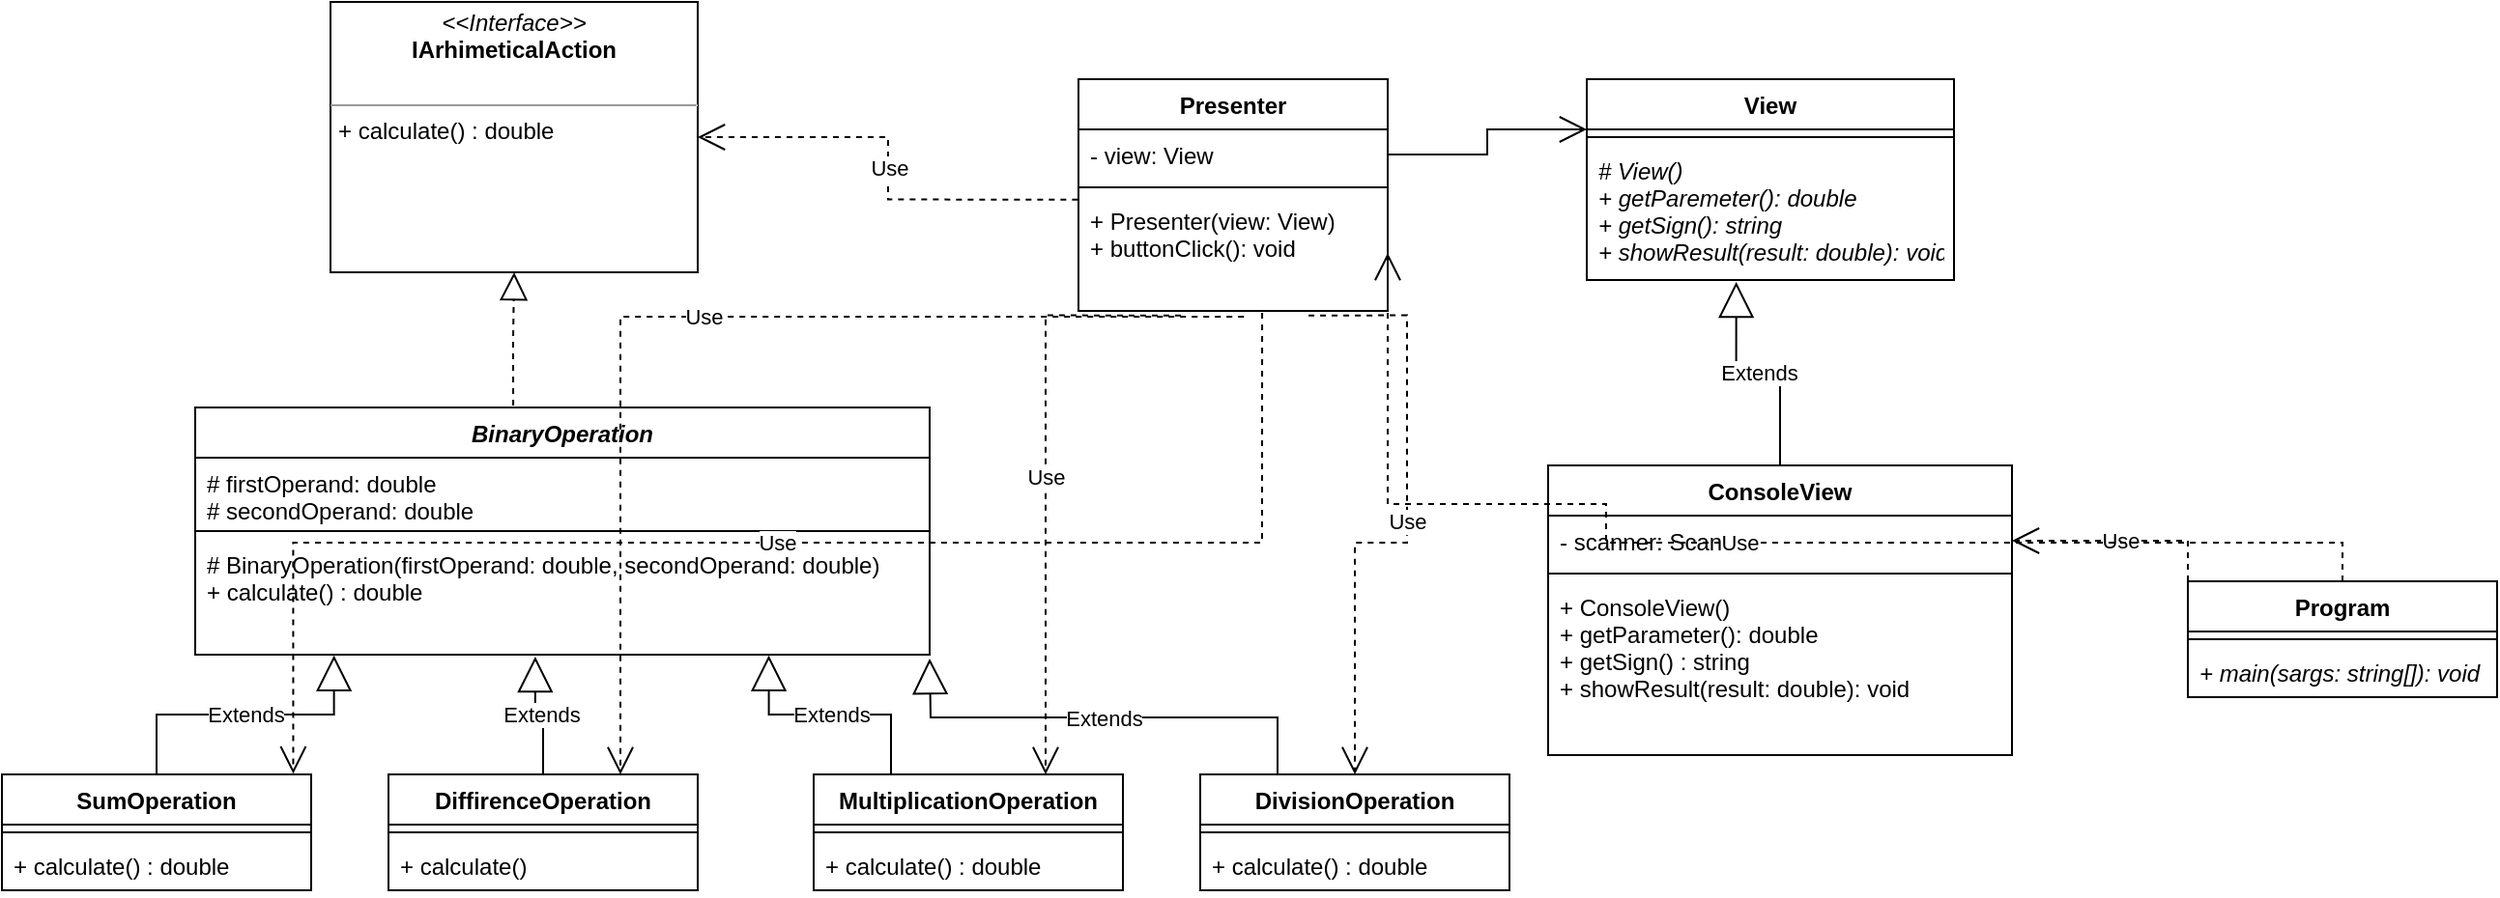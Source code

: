 <mxfile version="15.4.0" type="device"><diagram id="bpP36WZXFNj5ay7p5PE4" name="Страница 1"><mxGraphModel dx="768" dy="474" grid="1" gridSize="10" guides="1" tooltips="1" connect="1" arrows="1" fold="1" page="1" pageScale="1" pageWidth="827" pageHeight="1169" math="0" shadow="0"><root><mxCell id="0"/><mxCell id="1" parent="0"/><mxCell id="VylZvCfMLrODATFCSqQP-1" value="&lt;p style=&quot;margin: 0px ; margin-top: 4px ; text-align: center&quot;&gt;&lt;i&gt;&amp;lt;&amp;lt;Interface&amp;gt;&amp;gt;&lt;/i&gt;&lt;br&gt;&lt;b&gt;IArhimeticalAction&lt;/b&gt;&lt;/p&gt;&lt;p style=&quot;margin: 0px ; margin-left: 4px&quot;&gt;&lt;br&gt;&lt;/p&gt;&lt;hr size=&quot;1&quot;&gt;&lt;p style=&quot;margin: 0px ; margin-left: 4px&quot;&gt;+ calculate() : double&lt;/p&gt;" style="verticalAlign=top;align=left;overflow=fill;fontSize=12;fontFamily=Helvetica;html=1;" vertex="1" parent="1"><mxGeometry x="280" y="110" width="190" height="140" as="geometry"/></mxCell><mxCell id="VylZvCfMLrODATFCSqQP-2" value="BinaryOperation" style="swimlane;fontStyle=3;align=center;verticalAlign=top;childLayout=stackLayout;horizontal=1;startSize=26;horizontalStack=0;resizeParent=1;resizeParentMax=0;resizeLast=0;collapsible=1;marginBottom=0;" vertex="1" parent="1"><mxGeometry x="210" y="320" width="380" height="128" as="geometry"/></mxCell><mxCell id="VylZvCfMLrODATFCSqQP-3" value="# firstOperand: double&#10;# secondOperand: double" style="text;strokeColor=none;fillColor=none;align=left;verticalAlign=top;spacingLeft=4;spacingRight=4;overflow=hidden;rotatable=0;points=[[0,0.5],[1,0.5]];portConstraint=eastwest;" vertex="1" parent="VylZvCfMLrODATFCSqQP-2"><mxGeometry y="26" width="380" height="34" as="geometry"/></mxCell><mxCell id="VylZvCfMLrODATFCSqQP-4" value="" style="line;strokeWidth=1;fillColor=none;align=left;verticalAlign=middle;spacingTop=-1;spacingLeft=3;spacingRight=3;rotatable=0;labelPosition=right;points=[];portConstraint=eastwest;" vertex="1" parent="VylZvCfMLrODATFCSqQP-2"><mxGeometry y="60" width="380" height="8" as="geometry"/></mxCell><mxCell id="VylZvCfMLrODATFCSqQP-5" value="# BinaryOperation(firstOperand: double, secondOperand: double)&#10;+ calculate() : double&#10;" style="text;strokeColor=none;fillColor=none;align=left;verticalAlign=top;spacingLeft=4;spacingRight=4;overflow=hidden;rotatable=0;points=[[0,0.5],[1,0.5]];portConstraint=eastwest;" vertex="1" parent="VylZvCfMLrODATFCSqQP-2"><mxGeometry y="68" width="380" height="60" as="geometry"/></mxCell><mxCell id="VylZvCfMLrODATFCSqQP-6" value="" style="endArrow=block;dashed=1;endFill=0;endSize=12;html=1;rounded=0;edgeStyle=orthogonalEdgeStyle;entryX=0.5;entryY=1;entryDx=0;entryDy=0;exitX=0.433;exitY=-0.008;exitDx=0;exitDy=0;exitPerimeter=0;" edge="1" parent="1" source="VylZvCfMLrODATFCSqQP-2" target="VylZvCfMLrODATFCSqQP-1"><mxGeometry width="160" relative="1" as="geometry"><mxPoint x="280" y="350" as="sourcePoint"/><mxPoint x="440" y="350" as="targetPoint"/></mxGeometry></mxCell><mxCell id="VylZvCfMLrODATFCSqQP-7" value="SumOperation" style="swimlane;fontStyle=1;align=center;verticalAlign=top;childLayout=stackLayout;horizontal=1;startSize=26;horizontalStack=0;resizeParent=1;resizeParentMax=0;resizeLast=0;collapsible=1;marginBottom=0;" vertex="1" parent="1"><mxGeometry x="110" y="510" width="160" height="60" as="geometry"/></mxCell><mxCell id="VylZvCfMLrODATFCSqQP-9" value="" style="line;strokeWidth=1;fillColor=none;align=left;verticalAlign=middle;spacingTop=-1;spacingLeft=3;spacingRight=3;rotatable=0;labelPosition=right;points=[];portConstraint=eastwest;" vertex="1" parent="VylZvCfMLrODATFCSqQP-7"><mxGeometry y="26" width="160" height="8" as="geometry"/></mxCell><mxCell id="VylZvCfMLrODATFCSqQP-10" value="+ calculate() : double" style="text;strokeColor=none;fillColor=none;align=left;verticalAlign=top;spacingLeft=4;spacingRight=4;overflow=hidden;rotatable=0;points=[[0,0.5],[1,0.5]];portConstraint=eastwest;" vertex="1" parent="VylZvCfMLrODATFCSqQP-7"><mxGeometry y="34" width="160" height="26" as="geometry"/></mxCell><mxCell id="VylZvCfMLrODATFCSqQP-11" value="DiffirenceOperation" style="swimlane;fontStyle=1;align=center;verticalAlign=top;childLayout=stackLayout;horizontal=1;startSize=26;horizontalStack=0;resizeParent=1;resizeParentMax=0;resizeLast=0;collapsible=1;marginBottom=0;" vertex="1" parent="1"><mxGeometry x="310" y="510" width="160" height="60" as="geometry"/></mxCell><mxCell id="VylZvCfMLrODATFCSqQP-13" value="" style="line;strokeWidth=1;fillColor=none;align=left;verticalAlign=middle;spacingTop=-1;spacingLeft=3;spacingRight=3;rotatable=0;labelPosition=right;points=[];portConstraint=eastwest;" vertex="1" parent="VylZvCfMLrODATFCSqQP-11"><mxGeometry y="26" width="160" height="8" as="geometry"/></mxCell><mxCell id="VylZvCfMLrODATFCSqQP-14" value="+ calculate()" style="text;strokeColor=none;fillColor=none;align=left;verticalAlign=top;spacingLeft=4;spacingRight=4;overflow=hidden;rotatable=0;points=[[0,0.5],[1,0.5]];portConstraint=eastwest;" vertex="1" parent="VylZvCfMLrODATFCSqQP-11"><mxGeometry y="34" width="160" height="26" as="geometry"/></mxCell><mxCell id="VylZvCfMLrODATFCSqQP-15" value="MultiplicationOperation" style="swimlane;fontStyle=1;align=center;verticalAlign=top;childLayout=stackLayout;horizontal=1;startSize=26;horizontalStack=0;resizeParent=1;resizeParentMax=0;resizeLast=0;collapsible=1;marginBottom=0;" vertex="1" parent="1"><mxGeometry x="530" y="510" width="160" height="60" as="geometry"/></mxCell><mxCell id="VylZvCfMLrODATFCSqQP-17" value="" style="line;strokeWidth=1;fillColor=none;align=left;verticalAlign=middle;spacingTop=-1;spacingLeft=3;spacingRight=3;rotatable=0;labelPosition=right;points=[];portConstraint=eastwest;" vertex="1" parent="VylZvCfMLrODATFCSqQP-15"><mxGeometry y="26" width="160" height="8" as="geometry"/></mxCell><mxCell id="VylZvCfMLrODATFCSqQP-18" value="+ calculate() : double" style="text;strokeColor=none;fillColor=none;align=left;verticalAlign=top;spacingLeft=4;spacingRight=4;overflow=hidden;rotatable=0;points=[[0,0.5],[1,0.5]];portConstraint=eastwest;" vertex="1" parent="VylZvCfMLrODATFCSqQP-15"><mxGeometry y="34" width="160" height="26" as="geometry"/></mxCell><mxCell id="VylZvCfMLrODATFCSqQP-19" value="DivisionOperation" style="swimlane;fontStyle=1;align=center;verticalAlign=top;childLayout=stackLayout;horizontal=1;startSize=26;horizontalStack=0;resizeParent=1;resizeParentMax=0;resizeLast=0;collapsible=1;marginBottom=0;" vertex="1" parent="1"><mxGeometry x="730" y="510" width="160" height="60" as="geometry"/></mxCell><mxCell id="VylZvCfMLrODATFCSqQP-21" value="" style="line;strokeWidth=1;fillColor=none;align=left;verticalAlign=middle;spacingTop=-1;spacingLeft=3;spacingRight=3;rotatable=0;labelPosition=right;points=[];portConstraint=eastwest;" vertex="1" parent="VylZvCfMLrODATFCSqQP-19"><mxGeometry y="26" width="160" height="8" as="geometry"/></mxCell><mxCell id="VylZvCfMLrODATFCSqQP-22" value="+ calculate() : double" style="text;strokeColor=none;fillColor=none;align=left;verticalAlign=top;spacingLeft=4;spacingRight=4;overflow=hidden;rotatable=0;points=[[0,0.5],[1,0.5]];portConstraint=eastwest;" vertex="1" parent="VylZvCfMLrODATFCSqQP-19"><mxGeometry y="34" width="160" height="26" as="geometry"/></mxCell><mxCell id="VylZvCfMLrODATFCSqQP-23" value="Extends" style="endArrow=block;endSize=16;endFill=0;html=1;rounded=0;edgeStyle=orthogonalEdgeStyle;exitX=0.5;exitY=0;exitDx=0;exitDy=0;entryX=0.189;entryY=1.006;entryDx=0;entryDy=0;entryPerimeter=0;" edge="1" parent="1" source="VylZvCfMLrODATFCSqQP-7" target="VylZvCfMLrODATFCSqQP-5"><mxGeometry width="160" relative="1" as="geometry"><mxPoint x="370" y="440" as="sourcePoint"/><mxPoint x="530" y="440" as="targetPoint"/></mxGeometry></mxCell><mxCell id="VylZvCfMLrODATFCSqQP-24" value="Extends" style="endArrow=block;endSize=16;endFill=0;html=1;rounded=0;edgeStyle=orthogonalEdgeStyle;exitX=0.5;exitY=0;exitDx=0;exitDy=0;entryX=0.463;entryY=1.017;entryDx=0;entryDy=0;entryPerimeter=0;" edge="1" parent="1" source="VylZvCfMLrODATFCSqQP-11" target="VylZvCfMLrODATFCSqQP-5"><mxGeometry width="160" relative="1" as="geometry"><mxPoint x="370" y="440" as="sourcePoint"/><mxPoint x="530" y="440" as="targetPoint"/></mxGeometry></mxCell><mxCell id="VylZvCfMLrODATFCSqQP-25" value="Extends" style="endArrow=block;endSize=16;endFill=0;html=1;rounded=0;edgeStyle=orthogonalEdgeStyle;exitX=0.25;exitY=0;exitDx=0;exitDy=0;entryX=0.781;entryY=1.006;entryDx=0;entryDy=0;entryPerimeter=0;" edge="1" parent="1" source="VylZvCfMLrODATFCSqQP-15" target="VylZvCfMLrODATFCSqQP-5"><mxGeometry width="160" relative="1" as="geometry"><mxPoint x="370" y="440" as="sourcePoint"/><mxPoint x="530" y="440" as="targetPoint"/></mxGeometry></mxCell><mxCell id="VylZvCfMLrODATFCSqQP-26" value="Extends" style="endArrow=block;endSize=16;endFill=0;html=1;rounded=0;edgeStyle=orthogonalEdgeStyle;exitX=0.25;exitY=0;exitDx=0;exitDy=0;" edge="1" parent="1" source="VylZvCfMLrODATFCSqQP-19"><mxGeometry width="160" relative="1" as="geometry"><mxPoint x="420" y="440" as="sourcePoint"/><mxPoint x="590" y="450" as="targetPoint"/></mxGeometry></mxCell><mxCell id="VylZvCfMLrODATFCSqQP-27" value="ConsoleView" style="swimlane;fontStyle=1;align=center;verticalAlign=top;childLayout=stackLayout;horizontal=1;startSize=26;horizontalStack=0;resizeParent=1;resizeParentMax=0;resizeLast=0;collapsible=1;marginBottom=0;" vertex="1" parent="1"><mxGeometry x="910" y="350" width="240" height="150" as="geometry"/></mxCell><mxCell id="VylZvCfMLrODATFCSqQP-28" value="- scanner: Scanner" style="text;strokeColor=none;fillColor=none;align=left;verticalAlign=top;spacingLeft=4;spacingRight=4;overflow=hidden;rotatable=0;points=[[0,0.5],[1,0.5]];portConstraint=eastwest;" vertex="1" parent="VylZvCfMLrODATFCSqQP-27"><mxGeometry y="26" width="240" height="26" as="geometry"/></mxCell><mxCell id="VylZvCfMLrODATFCSqQP-29" value="" style="line;strokeWidth=1;fillColor=none;align=left;verticalAlign=middle;spacingTop=-1;spacingLeft=3;spacingRight=3;rotatable=0;labelPosition=right;points=[];portConstraint=eastwest;" vertex="1" parent="VylZvCfMLrODATFCSqQP-27"><mxGeometry y="52" width="240" height="8" as="geometry"/></mxCell><mxCell id="VylZvCfMLrODATFCSqQP-30" value="+ ConsoleView()&#10;+ getParameter(): double&#10;+ getSign() : string&#10;+ showResult(result: double): void" style="text;strokeColor=none;fillColor=none;align=left;verticalAlign=top;spacingLeft=4;spacingRight=4;overflow=hidden;rotatable=0;points=[[0,0.5],[1,0.5]];portConstraint=eastwest;" vertex="1" parent="VylZvCfMLrODATFCSqQP-27"><mxGeometry y="60" width="240" height="90" as="geometry"/></mxCell><mxCell id="VylZvCfMLrODATFCSqQP-31" value="View" style="swimlane;fontStyle=1;align=center;verticalAlign=top;childLayout=stackLayout;horizontal=1;startSize=26;horizontalStack=0;resizeParent=1;resizeParentMax=0;resizeLast=0;collapsible=1;marginBottom=0;" vertex="1" parent="1"><mxGeometry x="930" y="150" width="190" height="104" as="geometry"/></mxCell><mxCell id="VylZvCfMLrODATFCSqQP-33" value="" style="line;strokeWidth=1;fillColor=none;align=left;verticalAlign=middle;spacingTop=-1;spacingLeft=3;spacingRight=3;rotatable=0;labelPosition=right;points=[];portConstraint=eastwest;" vertex="1" parent="VylZvCfMLrODATFCSqQP-31"><mxGeometry y="26" width="190" height="8" as="geometry"/></mxCell><mxCell id="VylZvCfMLrODATFCSqQP-34" value="# View()&#10;+ getParemeter(): double&#10;+ getSign(): string&#10;+ showResult(result: double): void&#10;" style="text;strokeColor=none;fillColor=none;align=left;verticalAlign=top;spacingLeft=4;spacingRight=4;overflow=hidden;rotatable=0;points=[[0,0.5],[1,0.5]];portConstraint=eastwest;fontStyle=2" vertex="1" parent="VylZvCfMLrODATFCSqQP-31"><mxGeometry y="34" width="190" height="70" as="geometry"/></mxCell><mxCell id="VylZvCfMLrODATFCSqQP-35" value="Extends" style="endArrow=block;endSize=16;endFill=0;html=1;rounded=0;edgeStyle=orthogonalEdgeStyle;exitX=0.5;exitY=0;exitDx=0;exitDy=0;entryX=0.407;entryY=1.014;entryDx=0;entryDy=0;entryPerimeter=0;" edge="1" parent="1" source="VylZvCfMLrODATFCSqQP-27" target="VylZvCfMLrODATFCSqQP-34"><mxGeometry width="160" relative="1" as="geometry"><mxPoint x="860" y="350" as="sourcePoint"/><mxPoint x="1010" y="290" as="targetPoint"/></mxGeometry></mxCell><mxCell id="VylZvCfMLrODATFCSqQP-36" value="Presenter" style="swimlane;fontStyle=1;align=center;verticalAlign=top;childLayout=stackLayout;horizontal=1;startSize=26;horizontalStack=0;resizeParent=1;resizeParentMax=0;resizeLast=0;collapsible=1;marginBottom=0;" vertex="1" parent="1"><mxGeometry x="667" y="150" width="160" height="120" as="geometry"/></mxCell><mxCell id="VylZvCfMLrODATFCSqQP-37" value="- view: View" style="text;strokeColor=none;fillColor=none;align=left;verticalAlign=top;spacingLeft=4;spacingRight=4;overflow=hidden;rotatable=0;points=[[0,0.5],[1,0.5]];portConstraint=eastwest;" vertex="1" parent="VylZvCfMLrODATFCSqQP-36"><mxGeometry y="26" width="160" height="26" as="geometry"/></mxCell><mxCell id="VylZvCfMLrODATFCSqQP-38" value="" style="line;strokeWidth=1;fillColor=none;align=left;verticalAlign=middle;spacingTop=-1;spacingLeft=3;spacingRight=3;rotatable=0;labelPosition=right;points=[];portConstraint=eastwest;" vertex="1" parent="VylZvCfMLrODATFCSqQP-36"><mxGeometry y="52" width="160" height="8" as="geometry"/></mxCell><mxCell id="VylZvCfMLrODATFCSqQP-39" value="+ Presenter(view: View)&#10;+ buttonClick(): void" style="text;strokeColor=none;fillColor=none;align=left;verticalAlign=top;spacingLeft=4;spacingRight=4;overflow=hidden;rotatable=0;points=[[0,0.5],[1,0.5]];portConstraint=eastwest;" vertex="1" parent="VylZvCfMLrODATFCSqQP-36"><mxGeometry y="60" width="160" height="60" as="geometry"/></mxCell><mxCell id="VylZvCfMLrODATFCSqQP-40" value="" style="endArrow=open;endFill=1;endSize=12;html=1;rounded=0;edgeStyle=orthogonalEdgeStyle;exitX=1;exitY=0.5;exitDx=0;exitDy=0;entryX=0;entryY=0.25;entryDx=0;entryDy=0;" edge="1" parent="1" source="VylZvCfMLrODATFCSqQP-37" target="VylZvCfMLrODATFCSqQP-31"><mxGeometry width="160" relative="1" as="geometry"><mxPoint x="770" y="290" as="sourcePoint"/><mxPoint x="930" y="290" as="targetPoint"/></mxGeometry></mxCell><mxCell id="VylZvCfMLrODATFCSqQP-41" value="Use" style="endArrow=open;endSize=12;dashed=1;html=1;rounded=0;edgeStyle=orthogonalEdgeStyle;exitX=-0.002;exitY=0.039;exitDx=0;exitDy=0;exitPerimeter=0;" edge="1" parent="1" source="VylZvCfMLrODATFCSqQP-39" target="VylZvCfMLrODATFCSqQP-1"><mxGeometry width="160" relative="1" as="geometry"><mxPoint x="640" y="350" as="sourcePoint"/><mxPoint x="800" y="350" as="targetPoint"/></mxGeometry></mxCell><mxCell id="VylZvCfMLrODATFCSqQP-42" value="Use" style="endArrow=open;endSize=12;dashed=1;html=1;rounded=0;edgeStyle=orthogonalEdgeStyle;exitX=0.744;exitY=1.039;exitDx=0;exitDy=0;exitPerimeter=0;entryX=0.5;entryY=0;entryDx=0;entryDy=0;" edge="1" parent="1" source="VylZvCfMLrODATFCSqQP-39" target="VylZvCfMLrODATFCSqQP-19"><mxGeometry width="160" relative="1" as="geometry"><mxPoint x="640" y="350" as="sourcePoint"/><mxPoint x="800" y="350" as="targetPoint"/></mxGeometry></mxCell><mxCell id="VylZvCfMLrODATFCSqQP-43" value="Use" style="endArrow=open;endSize=12;dashed=1;html=1;rounded=0;edgeStyle=orthogonalEdgeStyle;exitX=0.331;exitY=1.039;exitDx=0;exitDy=0;exitPerimeter=0;entryX=0.75;entryY=0;entryDx=0;entryDy=0;" edge="1" parent="1" source="VylZvCfMLrODATFCSqQP-39" target="VylZvCfMLrODATFCSqQP-15"><mxGeometry width="160" relative="1" as="geometry"><mxPoint x="640" y="350" as="sourcePoint"/><mxPoint x="800" y="350" as="targetPoint"/></mxGeometry></mxCell><mxCell id="VylZvCfMLrODATFCSqQP-44" value="Use" style="endArrow=open;endSize=12;dashed=1;html=1;rounded=0;edgeStyle=orthogonalEdgeStyle;exitX=0.535;exitY=1.05;exitDx=0;exitDy=0;exitPerimeter=0;entryX=0.75;entryY=0;entryDx=0;entryDy=0;" edge="1" parent="1" source="VylZvCfMLrODATFCSqQP-39" target="VylZvCfMLrODATFCSqQP-11"><mxGeometry width="160" relative="1" as="geometry"><mxPoint x="540" y="350" as="sourcePoint"/><mxPoint x="700" y="350" as="targetPoint"/></mxGeometry></mxCell><mxCell id="VylZvCfMLrODATFCSqQP-45" value="Use" style="endArrow=open;endSize=12;dashed=1;html=1;rounded=0;edgeStyle=orthogonalEdgeStyle;exitX=0.594;exitY=1.017;exitDx=0;exitDy=0;exitPerimeter=0;entryX=0.942;entryY=-0.006;entryDx=0;entryDy=0;entryPerimeter=0;" edge="1" parent="1" source="VylZvCfMLrODATFCSqQP-39" target="VylZvCfMLrODATFCSqQP-7"><mxGeometry width="160" relative="1" as="geometry"><mxPoint x="540" y="350" as="sourcePoint"/><mxPoint x="700" y="350" as="targetPoint"/></mxGeometry></mxCell><mxCell id="VylZvCfMLrODATFCSqQP-46" value="Program" style="swimlane;fontStyle=1;align=center;verticalAlign=top;childLayout=stackLayout;horizontal=1;startSize=26;horizontalStack=0;resizeParent=1;resizeParentMax=0;resizeLast=0;collapsible=1;marginBottom=0;" vertex="1" parent="1"><mxGeometry x="1241" y="410" width="160" height="60" as="geometry"/></mxCell><mxCell id="VylZvCfMLrODATFCSqQP-48" value="" style="line;strokeWidth=1;fillColor=none;align=left;verticalAlign=middle;spacingTop=-1;spacingLeft=3;spacingRight=3;rotatable=0;labelPosition=right;points=[];portConstraint=eastwest;" vertex="1" parent="VylZvCfMLrODATFCSqQP-46"><mxGeometry y="26" width="160" height="8" as="geometry"/></mxCell><mxCell id="VylZvCfMLrODATFCSqQP-49" value="+ main(sargs: string[]): void" style="text;strokeColor=none;fillColor=none;align=left;verticalAlign=top;spacingLeft=4;spacingRight=4;overflow=hidden;rotatable=0;points=[[0,0.5],[1,0.5]];portConstraint=eastwest;fontStyle=2" vertex="1" parent="VylZvCfMLrODATFCSqQP-46"><mxGeometry y="34" width="160" height="26" as="geometry"/></mxCell><mxCell id="VylZvCfMLrODATFCSqQP-50" value="Use" style="endArrow=open;endSize=12;dashed=1;html=1;rounded=0;edgeStyle=orthogonalEdgeStyle;exitX=0;exitY=0;exitDx=0;exitDy=0;" edge="1" parent="1" source="VylZvCfMLrODATFCSqQP-46" target="VylZvCfMLrODATFCSqQP-28"><mxGeometry width="160" relative="1" as="geometry"><mxPoint x="1030" y="370" as="sourcePoint"/><mxPoint x="1190" y="370" as="targetPoint"/></mxGeometry></mxCell><mxCell id="VylZvCfMLrODATFCSqQP-52" value="Use" style="endArrow=open;endSize=12;dashed=1;html=1;rounded=0;edgeStyle=orthogonalEdgeStyle;exitX=0.5;exitY=0;exitDx=0;exitDy=0;entryX=1;entryY=0.5;entryDx=0;entryDy=0;" edge="1" parent="1" source="VylZvCfMLrODATFCSqQP-46" target="VylZvCfMLrODATFCSqQP-39"><mxGeometry width="160" relative="1" as="geometry"><mxPoint x="1030" y="370" as="sourcePoint"/><mxPoint x="1190" y="370" as="targetPoint"/><Array as="points"><mxPoint x="1321" y="390"/><mxPoint x="940" y="390"/><mxPoint x="940" y="370"/><mxPoint x="827" y="370"/></Array></mxGeometry></mxCell></root></mxGraphModel></diagram></mxfile>